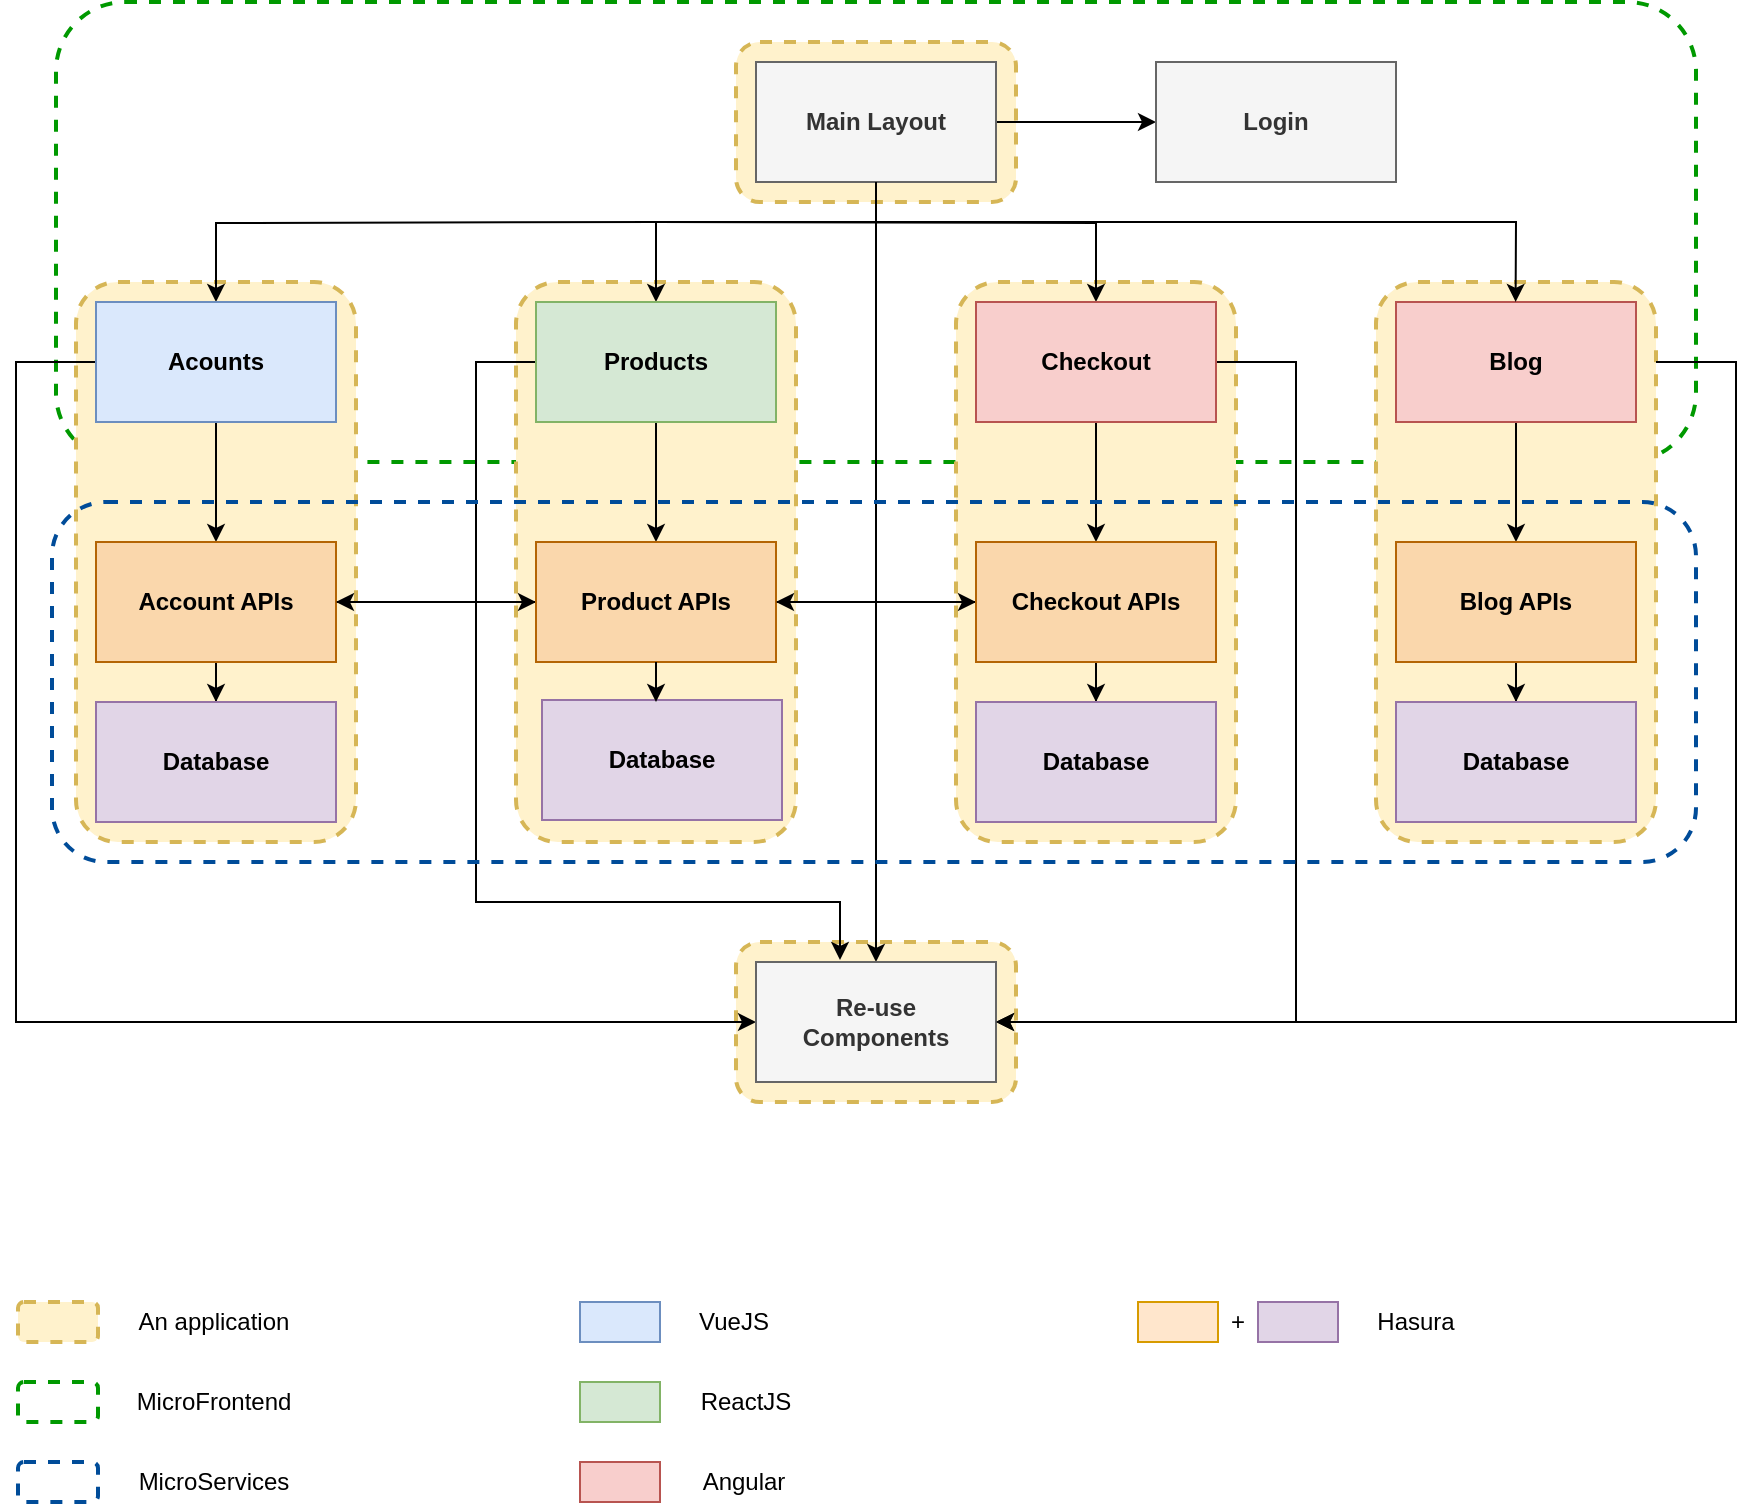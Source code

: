 <mxfile version="17.1.5" type="device"><diagram id="4ntKy5u0JVneDqV1j9KN" name="Page-1"><mxGraphModel dx="1398" dy="584" grid="1" gridSize="10" guides="1" tooltips="1" connect="1" arrows="1" fold="1" page="1" pageScale="1" pageWidth="827" pageHeight="1169" math="0" shadow="0"><root><mxCell id="0"/><mxCell id="1" parent="0"/><mxCell id="Vqt3LNVqBFc18yFtcbpI-11" value="" style="rounded=1;whiteSpace=wrap;html=1;dashed=1;fillColor=none;strokeWidth=2;strokeColor=#009900;fontStyle=1" parent="1" vertex="1"><mxGeometry x="100" y="130" width="820" height="230" as="geometry"/></mxCell><mxCell id="Vqt3LNVqBFc18yFtcbpI-38" value="" style="rounded=1;whiteSpace=wrap;html=1;dashed=1;strokeColor=#d6b656;strokeWidth=2;fillColor=#fff2cc;fontStyle=1" parent="1" vertex="1"><mxGeometry x="440" y="600" width="140" height="80" as="geometry"/></mxCell><mxCell id="nTWaWStbI48w685lT5rH-13" style="edgeStyle=orthogonalEdgeStyle;rounded=0;orthogonalLoop=1;jettySize=auto;html=1;entryX=0.5;entryY=0;entryDx=0;entryDy=0;" parent="1" source="Vqt3LNVqBFc18yFtcbpI-34" target="Vqt3LNVqBFc18yFtcbpI-17" edge="1"><mxGeometry relative="1" as="geometry"/></mxCell><mxCell id="Vqt3LNVqBFc18yFtcbpI-34" value="" style="rounded=1;whiteSpace=wrap;html=1;dashed=1;strokeColor=#d6b656;strokeWidth=2;fillColor=#fff2cc;fontStyle=1" parent="1" vertex="1"><mxGeometry x="440" y="150" width="140" height="80" as="geometry"/></mxCell><mxCell id="Vqt3LNVqBFc18yFtcbpI-15" value="" style="rounded=1;whiteSpace=wrap;html=1;dashed=1;strokeColor=#d6b656;strokeWidth=2;fillColor=#fff2cc;fontStyle=1" parent="1" vertex="1"><mxGeometry x="330" y="270" width="140" height="280" as="geometry"/></mxCell><mxCell id="Vqt3LNVqBFc18yFtcbpI-16" value="" style="rounded=1;whiteSpace=wrap;html=1;dashed=1;strokeColor=#d6b656;strokeWidth=2;fillColor=#fff2cc;fontStyle=1" parent="1" vertex="1"><mxGeometry x="550" y="270" width="140" height="280" as="geometry"/></mxCell><mxCell id="Vqt3LNVqBFc18yFtcbpI-13" value="" style="rounded=1;whiteSpace=wrap;html=1;dashed=1;strokeColor=#d6b656;strokeWidth=2;fillColor=#fff2cc;fontStyle=1" parent="1" vertex="1"><mxGeometry x="110" y="270" width="140" height="280" as="geometry"/></mxCell><mxCell id="Vqt3LNVqBFc18yFtcbpI-19" style="edgeStyle=orthogonalEdgeStyle;rounded=0;orthogonalLoop=1;jettySize=auto;html=1;entryX=0.5;entryY=0;entryDx=0;entryDy=0;fontStyle=1" parent="1" source="Vqt3LNVqBFc18yFtcbpI-1" target="Vqt3LNVqBFc18yFtcbpI-3" edge="1"><mxGeometry relative="1" as="geometry"><Array as="points"><mxPoint x="510" y="240"/><mxPoint x="400" y="240"/></Array></mxGeometry></mxCell><mxCell id="Vqt3LNVqBFc18yFtcbpI-20" style="edgeStyle=orthogonalEdgeStyle;rounded=0;orthogonalLoop=1;jettySize=auto;html=1;fontStyle=1" parent="1" target="Vqt3LNVqBFc18yFtcbpI-2" edge="1"><mxGeometry relative="1" as="geometry"><mxPoint x="400" y="240" as="sourcePoint"/></mxGeometry></mxCell><mxCell id="Vqt3LNVqBFc18yFtcbpI-21" style="edgeStyle=orthogonalEdgeStyle;rounded=0;orthogonalLoop=1;jettySize=auto;html=1;entryX=0.5;entryY=0;entryDx=0;entryDy=0;fontStyle=1" parent="1" target="Vqt3LNVqBFc18yFtcbpI-4" edge="1"><mxGeometry relative="1" as="geometry"><mxPoint x="400" y="240" as="sourcePoint"/></mxGeometry></mxCell><mxCell id="jK3ehvPBag-nf5UzreXW-2" value="" style="edgeStyle=orthogonalEdgeStyle;rounded=0;orthogonalLoop=1;jettySize=auto;html=1;" edge="1" parent="1" source="Vqt3LNVqBFc18yFtcbpI-1" target="jK3ehvPBag-nf5UzreXW-1"><mxGeometry relative="1" as="geometry"/></mxCell><mxCell id="Vqt3LNVqBFc18yFtcbpI-1" value="Main Layout" style="rounded=0;whiteSpace=wrap;html=1;fillColor=#f5f5f5;strokeColor=#666666;fontColor=#333333;fontStyle=1" parent="1" vertex="1"><mxGeometry x="450" y="160" width="120" height="60" as="geometry"/></mxCell><mxCell id="Vqt3LNVqBFc18yFtcbpI-24" style="edgeStyle=orthogonalEdgeStyle;rounded=0;orthogonalLoop=1;jettySize=auto;html=1;entryX=0;entryY=0.5;entryDx=0;entryDy=0;exitX=0;exitY=0.5;exitDx=0;exitDy=0;fontStyle=1" parent="1" source="Vqt3LNVqBFc18yFtcbpI-2" target="Vqt3LNVqBFc18yFtcbpI-17" edge="1"><mxGeometry relative="1" as="geometry"><Array as="points"><mxPoint x="80" y="310"/><mxPoint x="80" y="640"/></Array></mxGeometry></mxCell><mxCell id="Vqt3LNVqBFc18yFtcbpI-29" style="edgeStyle=orthogonalEdgeStyle;rounded=0;orthogonalLoop=1;jettySize=auto;html=1;entryX=0.5;entryY=0;entryDx=0;entryDy=0;fontStyle=1" parent="1" source="Vqt3LNVqBFc18yFtcbpI-2" target="Vqt3LNVqBFc18yFtcbpI-5" edge="1"><mxGeometry relative="1" as="geometry"/></mxCell><mxCell id="Vqt3LNVqBFc18yFtcbpI-2" value="Acounts" style="rounded=0;whiteSpace=wrap;html=1;fillColor=#dae8fc;strokeColor=#6c8ebf;fontStyle=1" parent="1" vertex="1"><mxGeometry x="120" y="280" width="120" height="60" as="geometry"/></mxCell><mxCell id="Vqt3LNVqBFc18yFtcbpI-26" style="edgeStyle=orthogonalEdgeStyle;rounded=0;orthogonalLoop=1;jettySize=auto;html=1;entryX=0.358;entryY=-0.017;entryDx=0;entryDy=0;entryPerimeter=0;exitX=0;exitY=0.5;exitDx=0;exitDy=0;fontStyle=1" parent="1" source="Vqt3LNVqBFc18yFtcbpI-3" target="Vqt3LNVqBFc18yFtcbpI-17" edge="1"><mxGeometry relative="1" as="geometry"><Array as="points"><mxPoint x="310" y="310"/><mxPoint x="310" y="580"/><mxPoint x="492" y="580"/></Array></mxGeometry></mxCell><mxCell id="Vqt3LNVqBFc18yFtcbpI-30" style="edgeStyle=orthogonalEdgeStyle;rounded=0;orthogonalLoop=1;jettySize=auto;html=1;entryX=0.5;entryY=0;entryDx=0;entryDy=0;fontStyle=1" parent="1" source="Vqt3LNVqBFc18yFtcbpI-3" target="Vqt3LNVqBFc18yFtcbpI-6" edge="1"><mxGeometry relative="1" as="geometry"/></mxCell><mxCell id="Vqt3LNVqBFc18yFtcbpI-3" value="Products" style="rounded=0;whiteSpace=wrap;html=1;fillColor=#d5e8d4;strokeColor=#82b366;fontStyle=1" parent="1" vertex="1"><mxGeometry x="340" y="280" width="120" height="60" as="geometry"/></mxCell><mxCell id="Vqt3LNVqBFc18yFtcbpI-25" style="edgeStyle=orthogonalEdgeStyle;rounded=0;orthogonalLoop=1;jettySize=auto;html=1;entryX=1;entryY=0.5;entryDx=0;entryDy=0;exitX=1;exitY=0.5;exitDx=0;exitDy=0;fontStyle=1" parent="1" source="Vqt3LNVqBFc18yFtcbpI-4" target="Vqt3LNVqBFc18yFtcbpI-17" edge="1"><mxGeometry relative="1" as="geometry"><Array as="points"><mxPoint x="720" y="310"/><mxPoint x="720" y="640"/></Array></mxGeometry></mxCell><mxCell id="Vqt3LNVqBFc18yFtcbpI-31" style="edgeStyle=orthogonalEdgeStyle;rounded=0;orthogonalLoop=1;jettySize=auto;html=1;entryX=0.5;entryY=0;entryDx=0;entryDy=0;fontStyle=1" parent="1" source="Vqt3LNVqBFc18yFtcbpI-4" target="Vqt3LNVqBFc18yFtcbpI-7" edge="1"><mxGeometry relative="1" as="geometry"/></mxCell><mxCell id="Vqt3LNVqBFc18yFtcbpI-4" value="Checkout" style="rounded=0;whiteSpace=wrap;html=1;fillColor=#f8cecc;strokeColor=#b85450;fontStyle=1" parent="1" vertex="1"><mxGeometry x="560" y="280" width="120" height="60" as="geometry"/></mxCell><mxCell id="Vqt3LNVqBFc18yFtcbpI-32" style="edgeStyle=orthogonalEdgeStyle;rounded=0;orthogonalLoop=1;jettySize=auto;html=1;fontStyle=1" parent="1" source="Vqt3LNVqBFc18yFtcbpI-5" target="Vqt3LNVqBFc18yFtcbpI-8" edge="1"><mxGeometry relative="1" as="geometry"/></mxCell><mxCell id="Vqt3LNVqBFc18yFtcbpI-56" style="edgeStyle=orthogonalEdgeStyle;rounded=0;orthogonalLoop=1;jettySize=auto;html=1;exitX=1;exitY=0.5;exitDx=0;exitDy=0;entryX=0;entryY=0.5;entryDx=0;entryDy=0;fontStyle=1" parent="1" source="Vqt3LNVqBFc18yFtcbpI-5" target="Vqt3LNVqBFc18yFtcbpI-6" edge="1"><mxGeometry relative="1" as="geometry"/></mxCell><mxCell id="Vqt3LNVqBFc18yFtcbpI-5" value="Account APIs" style="rounded=0;whiteSpace=wrap;html=1;fillColor=#fad7ac;strokeColor=#b46504;fontStyle=1" parent="1" vertex="1"><mxGeometry x="120" y="400" width="120" height="60" as="geometry"/></mxCell><mxCell id="Vqt3LNVqBFc18yFtcbpI-58" style="edgeStyle=orthogonalEdgeStyle;rounded=0;orthogonalLoop=1;jettySize=auto;html=1;exitX=0;exitY=0.5;exitDx=0;exitDy=0;entryX=1;entryY=0.5;entryDx=0;entryDy=0;fontStyle=1" parent="1" source="Vqt3LNVqBFc18yFtcbpI-6" target="Vqt3LNVqBFc18yFtcbpI-5" edge="1"><mxGeometry relative="1" as="geometry"/></mxCell><mxCell id="Vqt3LNVqBFc18yFtcbpI-59" style="edgeStyle=orthogonalEdgeStyle;rounded=0;orthogonalLoop=1;jettySize=auto;html=1;exitX=1;exitY=0.5;exitDx=0;exitDy=0;entryX=0;entryY=0.5;entryDx=0;entryDy=0;fontStyle=1" parent="1" source="Vqt3LNVqBFc18yFtcbpI-6" target="Vqt3LNVqBFc18yFtcbpI-7" edge="1"><mxGeometry relative="1" as="geometry"/></mxCell><mxCell id="Vqt3LNVqBFc18yFtcbpI-6" value="Product APIs" style="rounded=0;whiteSpace=wrap;html=1;fillColor=#fad7ac;strokeColor=#b46504;fontStyle=1" parent="1" vertex="1"><mxGeometry x="340" y="400" width="120" height="60" as="geometry"/></mxCell><mxCell id="Vqt3LNVqBFc18yFtcbpI-33" style="edgeStyle=orthogonalEdgeStyle;rounded=0;orthogonalLoop=1;jettySize=auto;html=1;entryX=0.5;entryY=0;entryDx=0;entryDy=0;fontStyle=1" parent="1" source="Vqt3LNVqBFc18yFtcbpI-7" target="Vqt3LNVqBFc18yFtcbpI-10" edge="1"><mxGeometry relative="1" as="geometry"/></mxCell><mxCell id="Vqt3LNVqBFc18yFtcbpI-60" style="edgeStyle=orthogonalEdgeStyle;rounded=0;orthogonalLoop=1;jettySize=auto;html=1;exitX=0;exitY=0.5;exitDx=0;exitDy=0;entryX=1;entryY=0.5;entryDx=0;entryDy=0;fontStyle=1" parent="1" source="Vqt3LNVqBFc18yFtcbpI-7" target="Vqt3LNVqBFc18yFtcbpI-6" edge="1"><mxGeometry relative="1" as="geometry"/></mxCell><mxCell id="Vqt3LNVqBFc18yFtcbpI-7" value="Checkout APIs" style="rounded=0;whiteSpace=wrap;html=1;fillColor=#fad7ac;strokeColor=#b46504;fontStyle=1" parent="1" vertex="1"><mxGeometry x="560" y="400" width="120" height="60" as="geometry"/></mxCell><mxCell id="Vqt3LNVqBFc18yFtcbpI-8" value="Database" style="rounded=0;whiteSpace=wrap;html=1;fillColor=#e1d5e7;strokeColor=#9673a6;fontStyle=1" parent="1" vertex="1"><mxGeometry x="120" y="480" width="120" height="60" as="geometry"/></mxCell><mxCell id="Vqt3LNVqBFc18yFtcbpI-9" value="Database" style="rounded=0;whiteSpace=wrap;html=1;fillColor=#e1d5e7;strokeColor=#9673a6;fontStyle=1" parent="1" vertex="1"><mxGeometry x="343" y="479" width="120" height="60" as="geometry"/></mxCell><mxCell id="Vqt3LNVqBFc18yFtcbpI-10" value="Database" style="rounded=0;whiteSpace=wrap;html=1;fillColor=#e1d5e7;strokeColor=#9673a6;fontStyle=1" parent="1" vertex="1"><mxGeometry x="560" y="480" width="120" height="60" as="geometry"/></mxCell><mxCell id="Vqt3LNVqBFc18yFtcbpI-17" value="Re-use&lt;br&gt;Components" style="rounded=0;whiteSpace=wrap;html=1;strokeColor=#666666;strokeWidth=1;fillColor=#f5f5f5;fontColor=#333333;fontStyle=1" parent="1" vertex="1"><mxGeometry x="450" y="610" width="120" height="60" as="geometry"/></mxCell><mxCell id="Vqt3LNVqBFc18yFtcbpI-35" value="" style="rounded=1;whiteSpace=wrap;html=1;dashed=1;strokeColor=#d6b656;strokeWidth=2;fillColor=#fff2cc;" parent="1" vertex="1"><mxGeometry x="81" y="780" width="40" height="20" as="geometry"/></mxCell><mxCell id="Vqt3LNVqBFc18yFtcbpI-36" value="" style="rounded=1;whiteSpace=wrap;html=1;dashed=1;fillColor=none;strokeWidth=2;strokeColor=#009900;" parent="1" vertex="1"><mxGeometry x="81" y="820" width="40" height="20" as="geometry"/></mxCell><mxCell id="Vqt3LNVqBFc18yFtcbpI-37" value="" style="rounded=1;whiteSpace=wrap;html=1;dashed=1;strokeColor=#004C99;strokeWidth=2;fillColor=none;" parent="1" vertex="1"><mxGeometry x="81" y="860" width="40" height="20" as="geometry"/></mxCell><mxCell id="Vqt3LNVqBFc18yFtcbpI-39" value="An application" style="text;html=1;strokeColor=none;fillColor=none;align=center;verticalAlign=middle;whiteSpace=wrap;rounded=0;" parent="1" vertex="1"><mxGeometry x="139" y="780" width="80" height="20" as="geometry"/></mxCell><mxCell id="Vqt3LNVqBFc18yFtcbpI-40" value="MicroFrontend" style="text;html=1;strokeColor=none;fillColor=none;align=center;verticalAlign=middle;whiteSpace=wrap;rounded=0;" parent="1" vertex="1"><mxGeometry x="134" y="820" width="90" height="20" as="geometry"/></mxCell><mxCell id="Vqt3LNVqBFc18yFtcbpI-41" value="MicroServices" style="text;html=1;strokeColor=none;fillColor=none;align=center;verticalAlign=middle;whiteSpace=wrap;rounded=0;" parent="1" vertex="1"><mxGeometry x="134" y="860" width="90" height="20" as="geometry"/></mxCell><mxCell id="Vqt3LNVqBFc18yFtcbpI-42" value="" style="rounded=0;whiteSpace=wrap;html=1;strokeColor=#6c8ebf;strokeWidth=1;fillColor=#dae8fc;" parent="1" vertex="1"><mxGeometry x="362" y="780" width="40" height="20" as="geometry"/></mxCell><mxCell id="Vqt3LNVqBFc18yFtcbpI-43" value="" style="rounded=0;whiteSpace=wrap;html=1;strokeColor=#82b366;strokeWidth=1;fillColor=#d5e8d4;" parent="1" vertex="1"><mxGeometry x="362" y="820" width="40" height="20" as="geometry"/></mxCell><mxCell id="Vqt3LNVqBFc18yFtcbpI-44" value="" style="rounded=0;whiteSpace=wrap;html=1;strokeColor=#b85450;strokeWidth=1;fillColor=#f8cecc;" parent="1" vertex="1"><mxGeometry x="362" y="860" width="40" height="20" as="geometry"/></mxCell><mxCell id="Vqt3LNVqBFc18yFtcbpI-45" value="VueJS" style="text;html=1;strokeColor=none;fillColor=none;align=center;verticalAlign=middle;whiteSpace=wrap;rounded=0;" parent="1" vertex="1"><mxGeometry x="409" y="780" width="60" height="20" as="geometry"/></mxCell><mxCell id="Vqt3LNVqBFc18yFtcbpI-46" value="ReactJS" style="text;html=1;strokeColor=none;fillColor=none;align=center;verticalAlign=middle;whiteSpace=wrap;rounded=0;" parent="1" vertex="1"><mxGeometry x="415" y="820" width="60" height="20" as="geometry"/></mxCell><mxCell id="Vqt3LNVqBFc18yFtcbpI-47" value="Angular" style="text;html=1;strokeColor=none;fillColor=none;align=center;verticalAlign=middle;whiteSpace=wrap;rounded=0;" parent="1" vertex="1"><mxGeometry x="414" y="860" width="60" height="20" as="geometry"/></mxCell><mxCell id="Vqt3LNVqBFc18yFtcbpI-52" value="" style="rounded=0;whiteSpace=wrap;html=1;strokeColor=#d79b00;strokeWidth=1;fillColor=#ffe6cc;" parent="1" vertex="1"><mxGeometry x="641" y="780" width="40" height="20" as="geometry"/></mxCell><mxCell id="Vqt3LNVqBFc18yFtcbpI-53" value="" style="rounded=0;whiteSpace=wrap;html=1;strokeColor=#9673a6;strokeWidth=1;fillColor=#e1d5e7;" parent="1" vertex="1"><mxGeometry x="701" y="780" width="40" height="20" as="geometry"/></mxCell><mxCell id="Vqt3LNVqBFc18yFtcbpI-54" value="+" style="text;html=1;strokeColor=none;fillColor=none;align=center;verticalAlign=middle;whiteSpace=wrap;rounded=0;" parent="1" vertex="1"><mxGeometry x="681" y="780" width="20" height="20" as="geometry"/></mxCell><mxCell id="Vqt3LNVqBFc18yFtcbpI-55" value="Hasura" style="text;html=1;strokeColor=none;fillColor=none;align=center;verticalAlign=middle;whiteSpace=wrap;rounded=0;" parent="1" vertex="1"><mxGeometry x="750" y="780" width="60" height="20" as="geometry"/></mxCell><mxCell id="wNiqlvsD2rA8reKnGK2_-3" value="" style="endArrow=classic;html=1;rounded=0;exitX=0.5;exitY=1;exitDx=0;exitDy=0;" parent="1" source="Vqt3LNVqBFc18yFtcbpI-6" edge="1"><mxGeometry width="50" height="50" relative="1" as="geometry"><mxPoint x="390" y="450" as="sourcePoint"/><mxPoint x="400" y="480" as="targetPoint"/></mxGeometry></mxCell><mxCell id="nTWaWStbI48w685lT5rH-1" value="" style="rounded=1;whiteSpace=wrap;html=1;dashed=1;strokeColor=#d6b656;strokeWidth=2;fillColor=#fff2cc;fontStyle=1" parent="1" vertex="1"><mxGeometry x="760" y="270" width="140" height="280" as="geometry"/></mxCell><mxCell id="nTWaWStbI48w685lT5rH-2" style="edgeStyle=orthogonalEdgeStyle;rounded=0;orthogonalLoop=1;jettySize=auto;html=1;entryX=0.5;entryY=0;entryDx=0;entryDy=0;fontStyle=1" parent="1" source="nTWaWStbI48w685lT5rH-3" target="nTWaWStbI48w685lT5rH-5" edge="1"><mxGeometry relative="1" as="geometry"/></mxCell><mxCell id="nTWaWStbI48w685lT5rH-3" value="Blog" style="rounded=0;whiteSpace=wrap;html=1;fillColor=#f8cecc;strokeColor=#b85450;fontStyle=1" parent="1" vertex="1"><mxGeometry x="770" y="280" width="120" height="60" as="geometry"/></mxCell><mxCell id="nTWaWStbI48w685lT5rH-4" style="edgeStyle=orthogonalEdgeStyle;rounded=0;orthogonalLoop=1;jettySize=auto;html=1;entryX=0.5;entryY=0;entryDx=0;entryDy=0;fontStyle=1" parent="1" source="nTWaWStbI48w685lT5rH-5" target="nTWaWStbI48w685lT5rH-6" edge="1"><mxGeometry relative="1" as="geometry"/></mxCell><mxCell id="nTWaWStbI48w685lT5rH-5" value="Blog APIs" style="rounded=0;whiteSpace=wrap;html=1;fillColor=#fad7ac;strokeColor=#b46504;fontStyle=1" parent="1" vertex="1"><mxGeometry x="770" y="400" width="120" height="60" as="geometry"/></mxCell><mxCell id="nTWaWStbI48w685lT5rH-6" value="Database" style="rounded=0;whiteSpace=wrap;html=1;fillColor=#e1d5e7;strokeColor=#9673a6;fontStyle=1" parent="1" vertex="1"><mxGeometry x="770" y="480" width="120" height="60" as="geometry"/></mxCell><mxCell id="Vqt3LNVqBFc18yFtcbpI-12" value="" style="rounded=1;whiteSpace=wrap;html=1;dashed=1;strokeColor=#004C99;strokeWidth=2;fillColor=none;fontStyle=1" parent="1" vertex="1"><mxGeometry x="98" y="380" width="822" height="180" as="geometry"/></mxCell><mxCell id="nTWaWStbI48w685lT5rH-7" style="edgeStyle=orthogonalEdgeStyle;rounded=0;orthogonalLoop=1;jettySize=auto;html=1;entryX=1;entryY=0.5;entryDx=0;entryDy=0;exitX=1;exitY=0.5;exitDx=0;exitDy=0;fontStyle=1" parent="1" target="Vqt3LNVqBFc18yFtcbpI-17" edge="1"><mxGeometry relative="1" as="geometry"><Array as="points"><mxPoint x="940" y="310"/><mxPoint x="940" y="640"/></Array><mxPoint x="900" y="310" as="sourcePoint"/><mxPoint x="680" y="650" as="targetPoint"/></mxGeometry></mxCell><mxCell id="nTWaWStbI48w685lT5rH-10" value="" style="endArrow=classic;html=1;rounded=0;entryX=0.89;entryY=0.652;entryDx=0;entryDy=0;entryPerimeter=0;exitX=0.5;exitY=1;exitDx=0;exitDy=0;" parent="1" source="Vqt3LNVqBFc18yFtcbpI-1" target="Vqt3LNVqBFc18yFtcbpI-11" edge="1"><mxGeometry width="50" height="50" relative="1" as="geometry"><mxPoint x="750" y="260" as="sourcePoint"/><mxPoint x="800" y="210" as="targetPoint"/><Array as="points"><mxPoint x="510" y="240"/><mxPoint x="620" y="240"/><mxPoint x="830" y="240"/></Array></mxGeometry></mxCell><mxCell id="jK3ehvPBag-nf5UzreXW-1" value="Login" style="whiteSpace=wrap;html=1;fillColor=#f5f5f5;strokeColor=#666666;fontColor=#333333;rounded=0;fontStyle=1;" vertex="1" parent="1"><mxGeometry x="650" y="160" width="120" height="60" as="geometry"/></mxCell></root></mxGraphModel></diagram></mxfile>